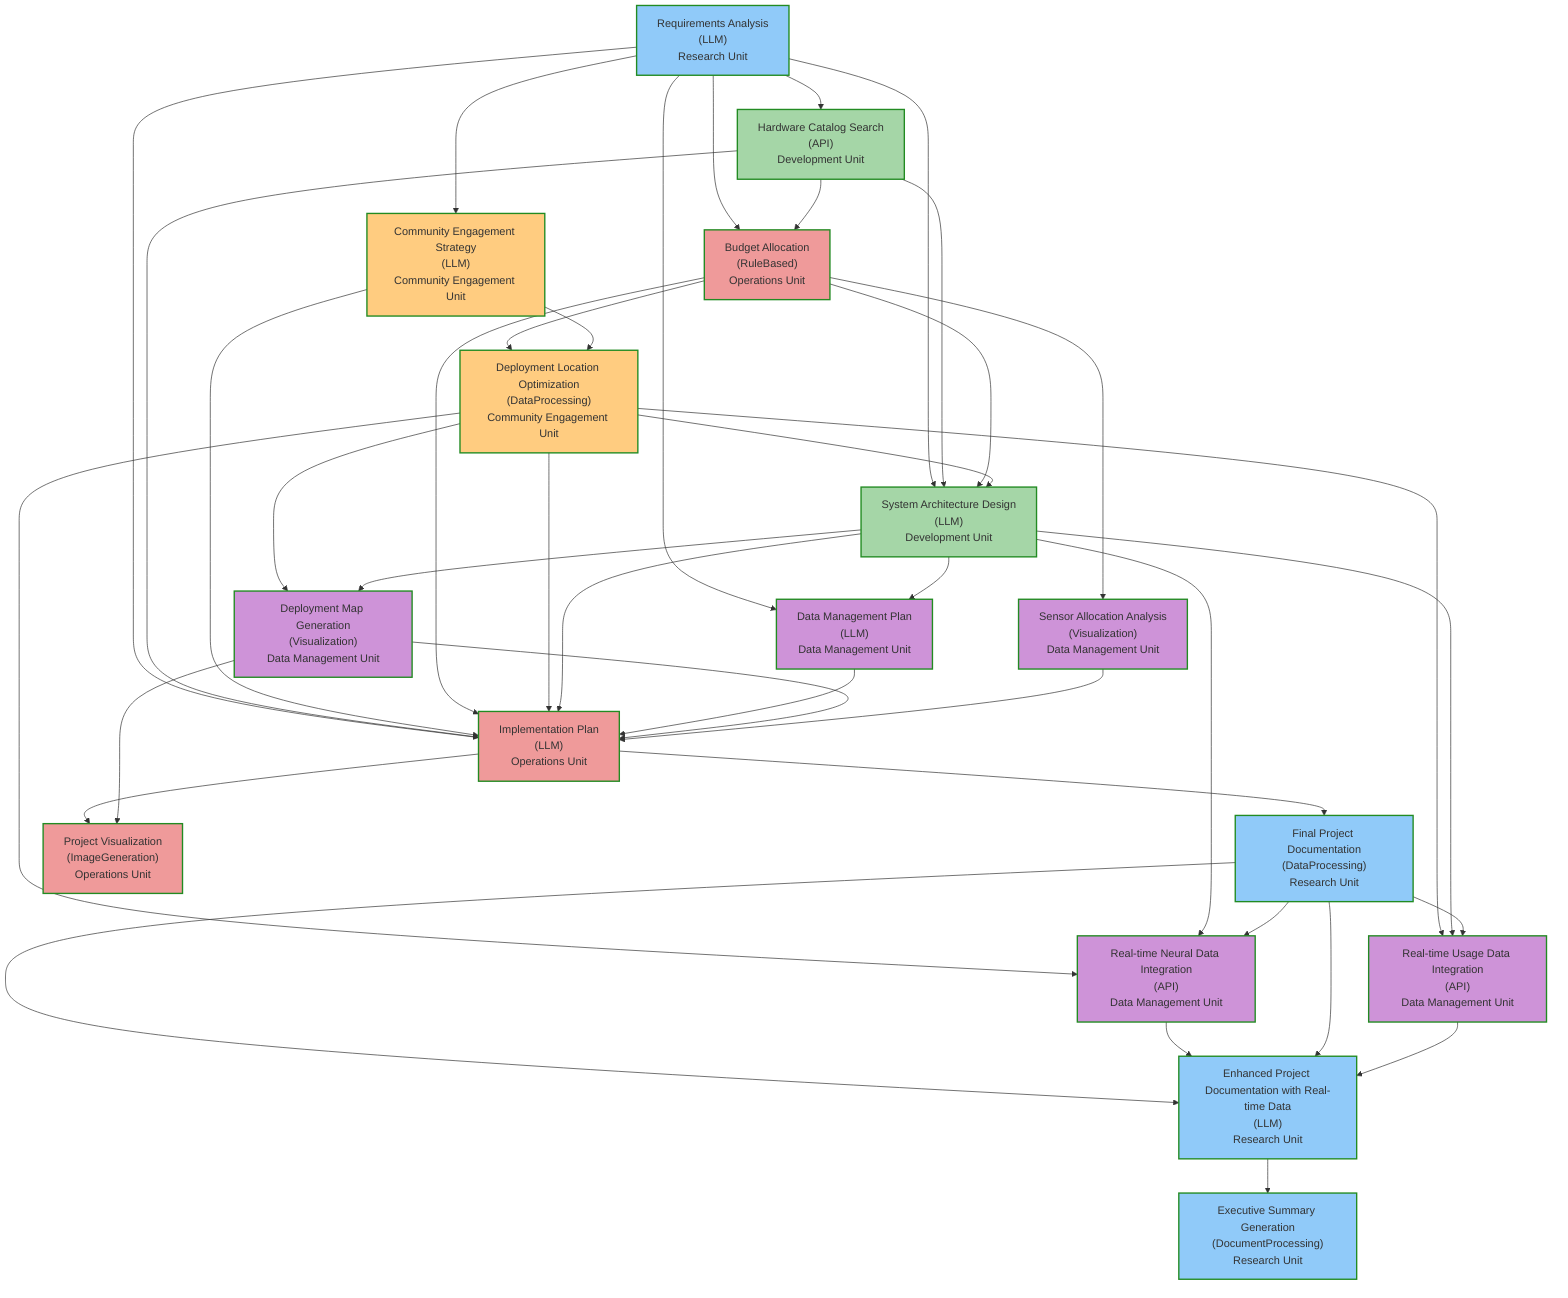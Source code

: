 graph TD;
    requirements_analysis["Requirements Analysis<br/>(LLM)<br/>Research Unit"];
    style requirements_analysis fill:#90CAF9,stroke:#228B22,stroke-width:2px;
    hardware_catalog_search["Hardware Catalog Search<br/>(API)<br/>Development Unit"];
    style hardware_catalog_search fill:#A5D6A7,stroke:#228B22,stroke-width:2px;
    community_strategy["Community Engagement Strategy<br/>(LLM)<br/>Community Engagement Unit"];
    style community_strategy fill:#FFCC80,stroke:#228B22,stroke-width:2px;
    budget_allocation["Budget Allocation<br/>(RuleBased)<br/>Operations Unit"];
    style budget_allocation fill:#EF9A9A,stroke:#228B22,stroke-width:2px;
    location_optimization["Deployment Location Optimization<br/>(DataProcessing)<br/>Community Engagement Unit"];
    style location_optimization fill:#FFCC80,stroke:#228B22,stroke-width:2px;
    system_architecture["System Architecture Design<br/>(LLM)<br/>Development Unit"];
    style system_architecture fill:#A5D6A7,stroke:#228B22,stroke-width:2px;
    data_management_plan["Data Management Plan<br/>(LLM)<br/>Data Management Unit"];
    style data_management_plan fill:#CE93D8,stroke:#228B22,stroke-width:2px;
    deployment_map["Deployment Map Generation<br/>(Visualization)<br/>Data Management Unit"];
    style deployment_map fill:#CE93D8,stroke:#228B22,stroke-width:2px;
    sensor_allocation_analysis["Sensor Allocation Analysis<br/>(Visualization)<br/>Data Management Unit"];
    style sensor_allocation_analysis fill:#CE93D8,stroke:#228B22,stroke-width:2px;
    implementation_plan["Implementation Plan<br/>(LLM)<br/>Operations Unit"];
    style implementation_plan fill:#EF9A9A,stroke:#228B22,stroke-width:2px;
    final_deliverable["Final Project Documentation<br/>(DataProcessing)<br/>Research Unit"];
    style final_deliverable fill:#90CAF9,stroke:#228B22,stroke-width:2px;
    realtime_air_quality_integration["Real-time Neural Data Integration<br/>(API)<br/>Data Management Unit"];
    style realtime_air_quality_integration fill:#CE93D8,stroke:#228B22,stroke-width:2px;
    enhanced_project_documentation["Enhanced Project Documentation with Real-time Data<br/>(LLM)<br/>Research Unit"];
    style enhanced_project_documentation fill:#90CAF9,stroke:#228B22,stroke-width:2px;
    advanced_document_summarization["Executive Summary Generation<br/>(DocumentProcessing)<br/>Research Unit"];
    style advanced_document_summarization fill:#90CAF9,stroke:#228B22,stroke-width:2px;
    project_visualization["Project Visualization<br/>(ImageGeneration)<br/>Operations Unit"];
    style project_visualization fill:#EF9A9A,stroke:#228B22,stroke-width:2px;
    realtime_usage_data_integration["Real-time Usage Data Integration<br/>(API)<br/>Data Management Unit"];
    style realtime_usage_data_integration fill:#CE93D8,stroke:#228B22,stroke-width:2px;
    enhanced_project_documentation["Enhanced Project Documentation with Real-time Data<br/>(LLM)<br/>Research Unit"];
    style enhanced_project_documentation fill:#90CAF9,stroke:#228B22,stroke-width:2px;
    requirements_analysis --> hardware_catalog_search;
    requirements_analysis --> community_strategy;
    requirements_analysis --> budget_allocation;
    hardware_catalog_search --> budget_allocation;
    budget_allocation --> location_optimization;
    community_strategy --> location_optimization;
    requirements_analysis --> system_architecture;
    hardware_catalog_search --> system_architecture;
    budget_allocation --> system_architecture;
    location_optimization --> system_architecture;
    requirements_analysis --> data_management_plan;
    system_architecture --> data_management_plan;
    location_optimization --> deployment_map;
    system_architecture --> deployment_map;
    budget_allocation --> sensor_allocation_analysis;
    requirements_analysis --> implementation_plan;
    hardware_catalog_search --> implementation_plan;
    community_strategy --> implementation_plan;
    budget_allocation --> implementation_plan;
    location_optimization --> implementation_plan;
    system_architecture --> implementation_plan;
    data_management_plan --> implementation_plan;
    deployment_map --> implementation_plan;
    sensor_allocation_analysis --> implementation_plan;
    implementation_plan --> final_deliverable;
    location_optimization --> realtime_air_quality_integration;
    system_architecture --> realtime_air_quality_integration;
    final_deliverable --> realtime_air_quality_integration;
    final_deliverable --> enhanced_project_documentation;
    realtime_air_quality_integration --> enhanced_project_documentation;
    enhanced_project_documentation --> advanced_document_summarization;
    implementation_plan --> project_visualization;
    deployment_map --> project_visualization;
    location_optimization --> realtime_usage_data_integration;
    system_architecture --> realtime_usage_data_integration;
    final_deliverable --> realtime_usage_data_integration;
    final_deliverable --> enhanced_project_documentation;
    realtime_usage_data_integration --> enhanced_project_documentation;